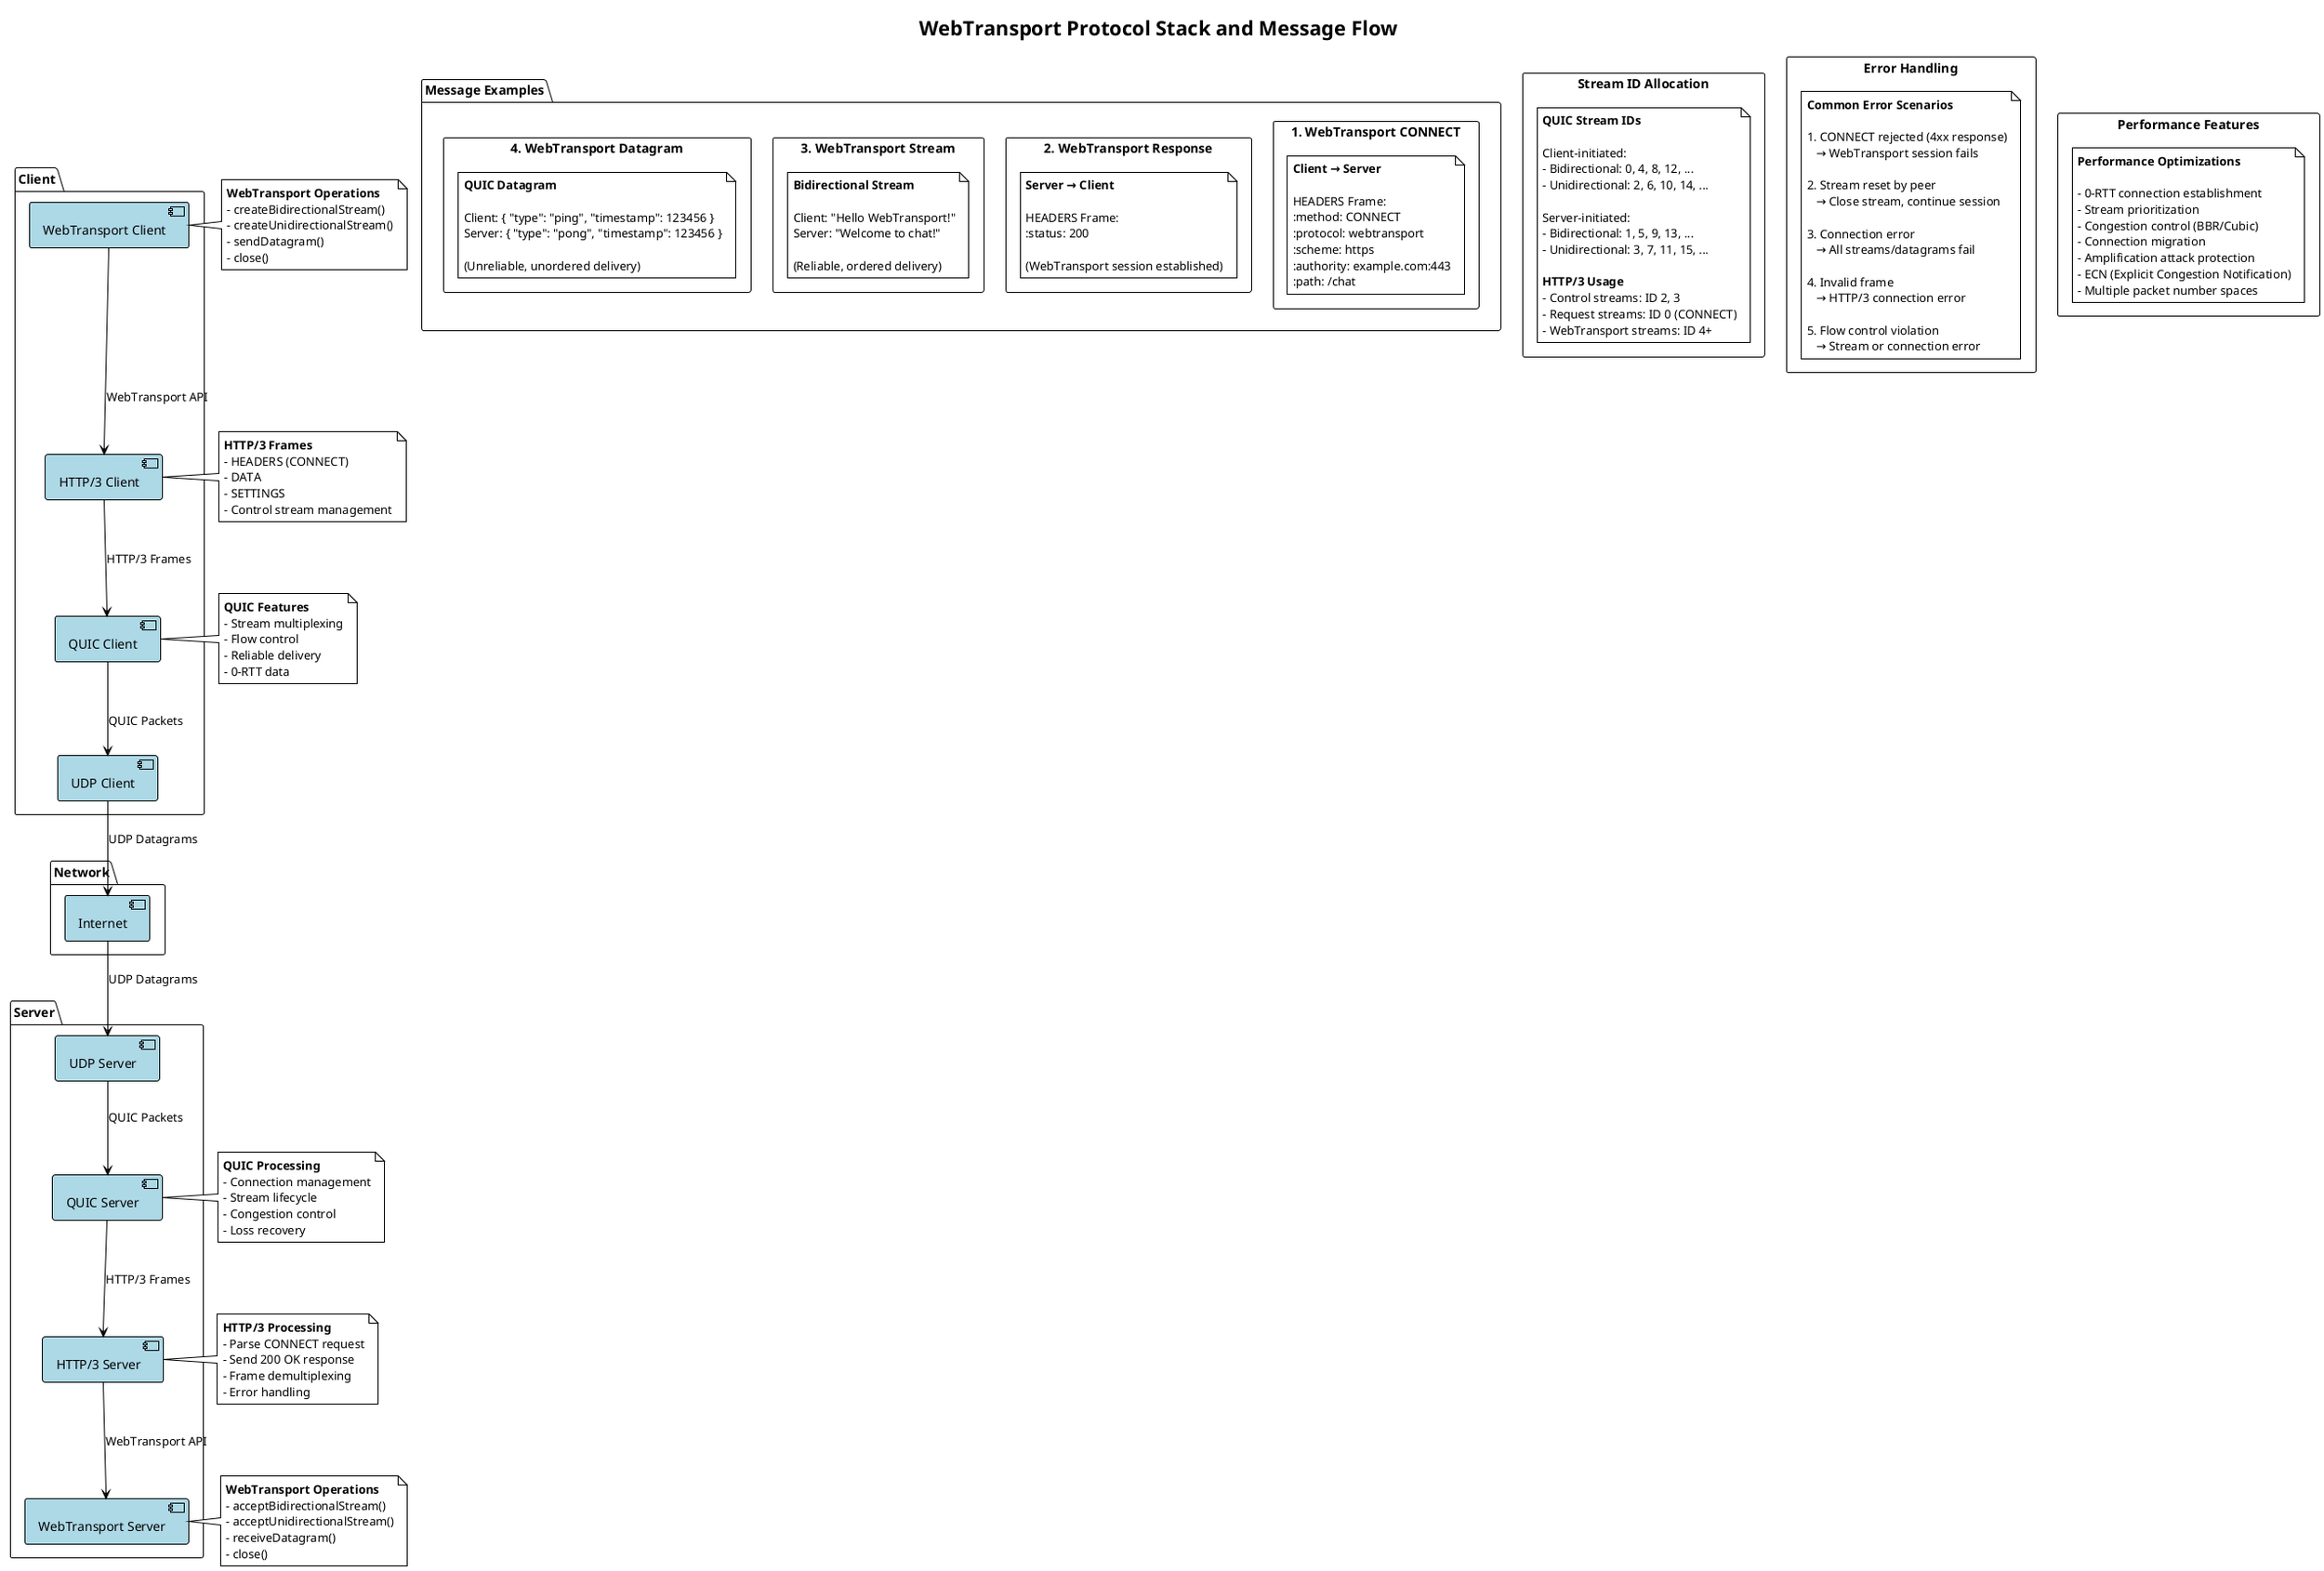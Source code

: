 ﻿@startuml
!theme plain
skinparam component {
  BackgroundColor lightblue
  BorderColor black
}

title WebTransport Protocol Stack and Message Flow

package "Client" {
  component [WebTransport Client] as WTClient
  component [HTTP/3 Client] as H3Client  
  component [QUIC Client] as QClient
  component [UDP Client] as UClient
}

package "Server" {
  component [WebTransport Server] as WTServer
  component [HTTP/3 Server] as H3Server
  component [QUIC Server] as QServer  
  component [UDP Server] as UServer
}

package "Network" {
  cloud [Internet] as Net
}

' Vertical protocol stack
WTClient --> H3Client : WebTransport API
H3Client --> QClient : HTTP/3 Frames
QClient --> UClient : QUIC Packets
UClient --> Net : UDP Datagrams

Net --> UServer : UDP Datagrams
UServer --> QServer : QUIC Packets
QServer --> H3Server : HTTP/3 Frames
H3Server --> WTServer : WebTransport API

' Message flow details
note right of WTClient : **WebTransport Operations**\n- createBidirectionalStream()\n- createUnidirectionalStream()\n- sendDatagram()\n- close()

note right of H3Client : **HTTP/3 Frames**\n- HEADERS (CONNECT)\n- DATA\n- SETTINGS\n- Control stream management

note right of QClient : **QUIC Features**\n- Stream multiplexing\n- Flow control\n- Reliable delivery\n- 0-RTT data

note left of WTServer : **WebTransport Operations**\n- acceptBidirectionalStream()\n- acceptUnidirectionalStream()\n- receiveDatagram()\n- close()

note left of H3Server : **HTTP/3 Processing**\n- Parse CONNECT request\n- Send 200 OK response\n- Frame demultiplexing\n- Error handling

note left of QServer : **QUIC Processing**\n- Connection management\n- Stream lifecycle\n- Congestion control\n- Loss recovery

' Protocol message examples
package "Message Examples" {
  
  rectangle "1. WebTransport CONNECT" {
    note as ConnectReq
      **Client → Server**
      
      HEADERS Frame:
      :method: CONNECT
      :protocol: webtransport  
      :scheme: https
      :authority: example.com:443
      :path: /chat
    end note
  }
  
  rectangle "2. WebTransport Response" {
    note as ConnectResp
      **Server → Client**
      
      HEADERS Frame:
      :status: 200
      
      (WebTransport session established)
    end note
  }
  
  rectangle "3. WebTransport Stream" {
    note as StreamData
      **Bidirectional Stream**
      
      Client: "Hello WebTransport!"
      Server: "Welcome to chat!"
      
      (Reliable, ordered delivery)
    end note
  }
  
  rectangle "4. WebTransport Datagram" {
    note as DatagramMsg
      **QUIC Datagram**
      
      Client: { "type": "ping", "timestamp": 123456 }
      Server: { "type": "pong", "timestamp": 123456 }
      
      (Unreliable, unordered delivery)
    end note
  }
}

' Stream ID allocation
rectangle "Stream ID Allocation" {
  note as StreamIDs
    **QUIC Stream IDs**
    
    Client-initiated:
    - Bidirectional: 0, 4, 8, 12, ...
    - Unidirectional: 2, 6, 10, 14, ...
    
    Server-initiated:  
    - Bidirectional: 1, 5, 9, 13, ...
    - Unidirectional: 3, 7, 11, 15, ...
    
    **HTTP/3 Usage**
    - Control streams: ID 2, 3
    - Request streams: ID 0 (CONNECT)
    - WebTransport streams: ID 4+
  end note
}

' Error scenarios
rectangle "Error Handling" {
  note as Errors
    **Common Error Scenarios**
    
    1. CONNECT rejected (4xx response)
       → WebTransport session fails
    
    2. Stream reset by peer
       → Close stream, continue session
    
    3. Connection error
       → All streams/datagrams fail
    
    4. Invalid frame
       → HTTP/3 connection error
    
    5. Flow control violation
       → Stream or connection error
  end note
}

' Performance considerations
rectangle "Performance Features" {
  note as Performance
    **Performance Optimizations**
    
    - 0-RTT connection establishment
    - Stream prioritization
    - Congestion control (BBR/Cubic)
    - Connection migration
    - Amplification attack protection
    - ECN (Explicit Congestion Notification)
    - Multiple packet number spaces
  end note
}

@enduml
